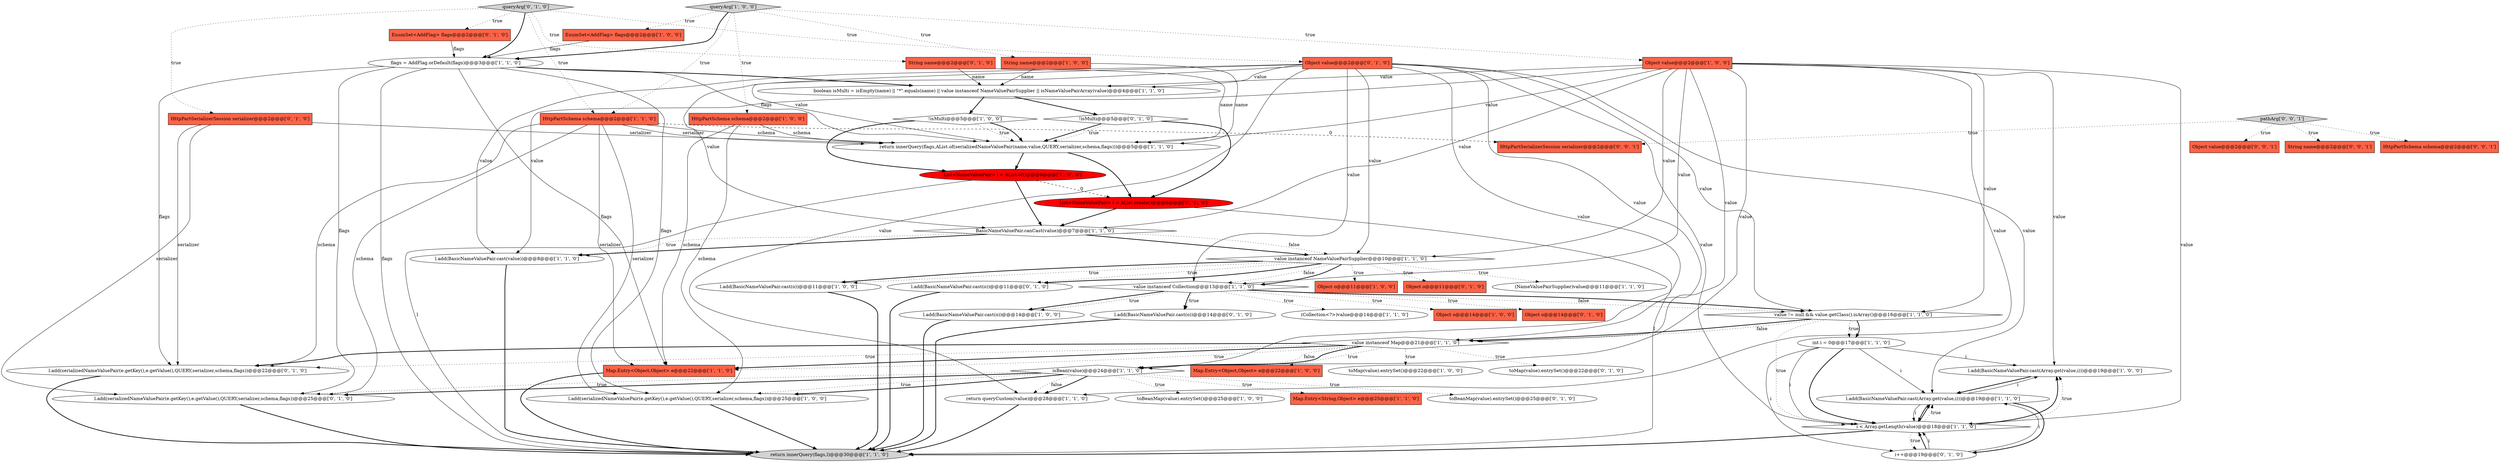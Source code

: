 digraph {
38 [style = filled, label = "l.add(serializedNameValuePair(e.getKey(),e.getValue(),QUERY,serializer,schema,flags))@@@25@@@['0', '1', '0']", fillcolor = white, shape = ellipse image = "AAA0AAABBB2BBB"];
12 [style = filled, label = "isBean(value)@@@24@@@['1', '1', '0']", fillcolor = white, shape = diamond image = "AAA0AAABBB1BBB"];
43 [style = filled, label = "l.add(serializedNameValuePair(e.getKey(),e.getValue(),QUERY,serializer,schema,flags))@@@22@@@['0', '1', '0']", fillcolor = white, shape = ellipse image = "AAA0AAABBB2BBB"];
54 [style = filled, label = "Object value@@@2@@@['0', '0', '1']", fillcolor = tomato, shape = box image = "AAA0AAABBB3BBB"];
34 [style = filled, label = "Map.Entry<Object,Object> e@@@22@@@['1', '1', '0']", fillcolor = tomato, shape = box image = "AAA0AAABBB1BBB"];
22 [style = filled, label = "value instanceof Map@@@21@@@['1', '1', '0']", fillcolor = white, shape = diamond image = "AAA0AAABBB1BBB"];
55 [style = filled, label = "String name@@@2@@@['0', '0', '1']", fillcolor = tomato, shape = box image = "AAA0AAABBB3BBB"];
50 [style = filled, label = "HttpPartSerializerSession serializer@@@2@@@['0', '1', '0']", fillcolor = tomato, shape = box image = "AAA0AAABBB2BBB"];
33 [style = filled, label = "(NameValuePairSupplier)value@@@11@@@['1', '1', '0']", fillcolor = white, shape = ellipse image = "AAA0AAABBB1BBB"];
36 [style = filled, label = "!isMulti@@@5@@@['0', '1', '0']", fillcolor = white, shape = diamond image = "AAA0AAABBB2BBB"];
47 [style = filled, label = "l.add(BasicNameValuePair.cast(o))@@@14@@@['0', '1', '0']", fillcolor = white, shape = ellipse image = "AAA0AAABBB2BBB"];
46 [style = filled, label = "l.add(BasicNameValuePair.cast(o))@@@11@@@['0', '1', '0']", fillcolor = white, shape = ellipse image = "AAA0AAABBB2BBB"];
35 [style = filled, label = "return innerQuery(flags,AList.of(serializedNameValuePair(name,value,QUERY,serializer,schema,flags)))@@@5@@@['1', '1', '0']", fillcolor = white, shape = ellipse image = "AAA0AAABBB1BBB"];
9 [style = filled, label = "l.add(BasicNameValuePair.cast(Array.get(value,i)))@@@19@@@['1', '0', '0']", fillcolor = white, shape = ellipse image = "AAA0AAABBB1BBB"];
28 [style = filled, label = "toBeanMap(value).entrySet()@@@25@@@['1', '0', '0']", fillcolor = white, shape = ellipse image = "AAA0AAABBB1BBB"];
3 [style = filled, label = "return innerQuery(flags,l)@@@30@@@['1', '1', '0']", fillcolor = lightgray, shape = ellipse image = "AAA0AAABBB1BBB"];
45 [style = filled, label = "toMap(value).entrySet()@@@22@@@['0', '1', '0']", fillcolor = white, shape = ellipse image = "AAA0AAABBB2BBB"];
8 [style = filled, label = "HttpPartSchema schema@@@2@@@['1', '0', '0']", fillcolor = tomato, shape = box image = "AAA0AAABBB1BBB"];
29 [style = filled, label = "Map.Entry<String,Object> e@@@25@@@['1', '1', '0']", fillcolor = tomato, shape = box image = "AAA0AAABBB1BBB"];
37 [style = filled, label = "List<NameValuePair> l = AList.create()@@@6@@@['0', '1', '0']", fillcolor = red, shape = ellipse image = "AAA1AAABBB2BBB"];
23 [style = filled, label = "l.add(serializedNameValuePair(e.getKey(),e.getValue(),QUERY,serializer,schema,flags))@@@25@@@['1', '0', '0']", fillcolor = white, shape = ellipse image = "AAA0AAABBB1BBB"];
44 [style = filled, label = "toBeanMap(value).entrySet()@@@25@@@['0', '1', '0']", fillcolor = white, shape = ellipse image = "AAA0AAABBB2BBB"];
53 [style = filled, label = "pathArg['0', '0', '1']", fillcolor = lightgray, shape = diamond image = "AAA0AAABBB3BBB"];
5 [style = filled, label = "!isMulti@@@5@@@['1', '0', '0']", fillcolor = white, shape = diamond image = "AAA0AAABBB1BBB"];
21 [style = filled, label = "queryArg['1', '0', '0']", fillcolor = lightgray, shape = diamond image = "AAA0AAABBB1BBB"];
20 [style = filled, label = "l.add(BasicNameValuePair.cast(Array.get(value,i)))@@@19@@@['1', '1', '0']", fillcolor = white, shape = ellipse image = "AAA0AAABBB1BBB"];
32 [style = filled, label = "l.add(BasicNameValuePair.cast(o))@@@11@@@['1', '0', '0']", fillcolor = white, shape = ellipse image = "AAA0AAABBB1BBB"];
26 [style = filled, label = "Object o@@@11@@@['1', '0', '0']", fillcolor = tomato, shape = box image = "AAA0AAABBB1BBB"];
17 [style = filled, label = "l.add(BasicNameValuePair.cast(value))@@@8@@@['1', '1', '0']", fillcolor = white, shape = ellipse image = "AAA0AAABBB1BBB"];
51 [style = filled, label = "i++@@@19@@@['0', '1', '0']", fillcolor = white, shape = ellipse image = "AAA0AAABBB2BBB"];
41 [style = filled, label = "EnumSet<AddFlag> flags@@@2@@@['0', '1', '0']", fillcolor = tomato, shape = box image = "AAA0AAABBB2BBB"];
15 [style = filled, label = "value != null && value.getClass().isArray()@@@16@@@['1', '1', '0']", fillcolor = white, shape = diamond image = "AAA0AAABBB1BBB"];
16 [style = filled, label = "HttpPartSchema schema@@@2@@@['1', '1', '0']", fillcolor = tomato, shape = box image = "AAA0AAABBB1BBB"];
24 [style = filled, label = "return queryCustom(value)@@@28@@@['1', '1', '0']", fillcolor = white, shape = ellipse image = "AAA0AAABBB1BBB"];
48 [style = filled, label = "Object value@@@2@@@['0', '1', '0']", fillcolor = tomato, shape = box image = "AAA0AAABBB2BBB"];
6 [style = filled, label = "Map.Entry<Object,Object> e@@@22@@@['1', '0', '0']", fillcolor = tomato, shape = box image = "AAA0AAABBB1BBB"];
11 [style = filled, label = "value instanceof Collection@@@13@@@['1', '1', '0']", fillcolor = white, shape = diamond image = "AAA0AAABBB1BBB"];
56 [style = filled, label = "HttpPartSerializerSession serializer@@@2@@@['0', '0', '1']", fillcolor = tomato, shape = box image = "AAA0AAABBB3BBB"];
40 [style = filled, label = "Object o@@@11@@@['0', '1', '0']", fillcolor = tomato, shape = box image = "AAA0AAABBB2BBB"];
42 [style = filled, label = "String name@@@2@@@['0', '1', '0']", fillcolor = tomato, shape = box image = "AAA0AAABBB2BBB"];
2 [style = filled, label = "int i = 0@@@17@@@['1', '1', '0']", fillcolor = white, shape = ellipse image = "AAA0AAABBB1BBB"];
49 [style = filled, label = "queryArg['0', '1', '0']", fillcolor = lightgray, shape = diamond image = "AAA0AAABBB2BBB"];
7 [style = filled, label = "EnumSet<AddFlag> flags@@@2@@@['1', '0', '0']", fillcolor = tomato, shape = box image = "AAA0AAABBB1BBB"];
27 [style = filled, label = "(Collection<?>)value@@@14@@@['1', '1', '0']", fillcolor = white, shape = ellipse image = "AAA0AAABBB1BBB"];
30 [style = filled, label = "value instanceof NameValuePairSupplier@@@10@@@['1', '1', '0']", fillcolor = white, shape = diamond image = "AAA0AAABBB1BBB"];
18 [style = filled, label = "l.add(BasicNameValuePair.cast(o))@@@14@@@['1', '0', '0']", fillcolor = white, shape = ellipse image = "AAA0AAABBB1BBB"];
31 [style = filled, label = "List<NameValuePair> l = AList.of()@@@6@@@['1', '0', '0']", fillcolor = red, shape = ellipse image = "AAA1AAABBB1BBB"];
4 [style = filled, label = "String name@@@2@@@['1', '0', '0']", fillcolor = tomato, shape = box image = "AAA0AAABBB1BBB"];
0 [style = filled, label = "flags = AddFlag.orDefault(flags)@@@3@@@['1', '1', '0']", fillcolor = white, shape = ellipse image = "AAA0AAABBB1BBB"];
14 [style = filled, label = "BasicNameValuePair.canCast(value)@@@7@@@['1', '1', '0']", fillcolor = white, shape = diamond image = "AAA0AAABBB1BBB"];
25 [style = filled, label = "boolean isMulti = isEmpty(name) || \"*\".equals(name) || value instanceof NameValuePairSupplier || isNameValuePairArray(value)@@@4@@@['1', '1', '0']", fillcolor = white, shape = ellipse image = "AAA0AAABBB1BBB"];
52 [style = filled, label = "HttpPartSchema schema@@@2@@@['0', '0', '1']", fillcolor = tomato, shape = box image = "AAA0AAABBB3BBB"];
19 [style = filled, label = "Object o@@@14@@@['1', '0', '0']", fillcolor = tomato, shape = box image = "AAA0AAABBB1BBB"];
39 [style = filled, label = "Object o@@@14@@@['0', '1', '0']", fillcolor = tomato, shape = box image = "AAA0AAABBB2BBB"];
13 [style = filled, label = "Object value@@@2@@@['1', '0', '0']", fillcolor = tomato, shape = box image = "AAA0AAABBB1BBB"];
1 [style = filled, label = "i < Array.getLength(value)@@@18@@@['1', '1', '0']", fillcolor = white, shape = diamond image = "AAA0AAABBB1BBB"];
10 [style = filled, label = "toMap(value).entrySet()@@@22@@@['1', '0', '0']", fillcolor = white, shape = ellipse image = "AAA0AAABBB1BBB"];
13->15 [style = solid, label="value"];
31->3 [style = solid, label="l"];
2->9 [style = solid, label="i"];
18->3 [style = bold, label=""];
14->30 [style = dotted, label="false"];
16->23 [style = solid, label="serializer"];
30->11 [style = dotted, label="false"];
21->8 [style = dotted, label="true"];
11->15 [style = dotted, label="false"];
7->0 [style = solid, label="flags"];
4->25 [style = solid, label="name"];
16->43 [style = solid, label="schema"];
1->20 [style = bold, label=""];
53->52 [style = dotted, label="true"];
14->17 [style = bold, label=""];
51->1 [style = bold, label=""];
49->0 [style = bold, label=""];
2->51 [style = solid, label="i"];
48->25 [style = solid, label="value"];
13->24 [style = solid, label="value"];
53->55 [style = dotted, label="true"];
30->11 [style = bold, label=""];
43->3 [style = bold, label=""];
12->38 [style = bold, label=""];
35->37 [style = bold, label=""];
0->25 [style = bold, label=""];
30->46 [style = bold, label=""];
21->7 [style = dotted, label="true"];
30->46 [style = dotted, label="true"];
20->1 [style = solid, label="i"];
16->38 [style = solid, label="schema"];
13->14 [style = solid, label="value"];
0->23 [style = solid, label="flags"];
16->34 [style = solid, label="serializer"];
32->3 [style = bold, label=""];
0->3 [style = solid, label="flags"];
49->48 [style = dotted, label="true"];
30->33 [style = dotted, label="true"];
31->14 [style = bold, label=""];
13->35 [style = solid, label="value"];
35->31 [style = bold, label=""];
48->30 [style = solid, label="value"];
48->35 [style = solid, label="value"];
14->30 [style = bold, label=""];
21->0 [style = bold, label=""];
12->23 [style = dotted, label="true"];
25->36 [style = bold, label=""];
15->2 [style = dotted, label="true"];
12->44 [style = dotted, label="true"];
22->43 [style = bold, label=""];
8->34 [style = solid, label="schema"];
22->43 [style = dotted, label="true"];
23->3 [style = bold, label=""];
11->18 [style = bold, label=""];
8->23 [style = solid, label="schema"];
51->1 [style = solid, label="i"];
11->39 [style = dotted, label="true"];
49->41 [style = dotted, label="true"];
12->24 [style = dotted, label="false"];
50->43 [style = solid, label="serializer"];
2->1 [style = solid, label="i"];
30->32 [style = dotted, label="true"];
21->13 [style = dotted, label="true"];
1->51 [style = dotted, label="true"];
11->19 [style = dotted, label="true"];
36->37 [style = bold, label=""];
22->12 [style = dotted, label="false"];
21->16 [style = dotted, label="true"];
36->35 [style = bold, label=""];
24->3 [style = bold, label=""];
51->20 [style = solid, label="i"];
13->30 [style = solid, label="value"];
13->11 [style = solid, label="value"];
47->3 [style = bold, label=""];
13->25 [style = solid, label="value"];
2->1 [style = bold, label=""];
48->12 [style = solid, label="value"];
48->20 [style = solid, label="value"];
13->1 [style = solid, label="value"];
42->25 [style = solid, label="name"];
1->3 [style = bold, label=""];
49->50 [style = dotted, label="true"];
30->32 [style = bold, label=""];
13->17 [style = solid, label="value"];
9->20 [style = bold, label=""];
20->1 [style = bold, label=""];
37->3 [style = solid, label="l"];
12->24 [style = bold, label=""];
0->35 [style = solid, label="flags"];
31->37 [style = dashed, label="0"];
0->38 [style = solid, label="flags"];
38->3 [style = bold, label=""];
1->9 [style = bold, label=""];
49->42 [style = dotted, label="true"];
15->22 [style = bold, label=""];
2->20 [style = solid, label="i"];
14->17 [style = dotted, label="true"];
5->35 [style = dotted, label="true"];
11->27 [style = dotted, label="true"];
53->56 [style = dotted, label="true"];
48->11 [style = solid, label="value"];
1->9 [style = dotted, label="true"];
20->51 [style = bold, label=""];
17->3 [style = bold, label=""];
48->17 [style = solid, label="value"];
11->47 [style = bold, label=""];
25->5 [style = bold, label=""];
11->47 [style = dotted, label="true"];
16->35 [style = solid, label="schema"];
50->38 [style = solid, label="serializer"];
48->24 [style = solid, label="value"];
13->12 [style = solid, label="value"];
15->22 [style = dotted, label="false"];
1->20 [style = dotted, label="true"];
5->35 [style = bold, label=""];
48->14 [style = solid, label="value"];
46->3 [style = bold, label=""];
49->16 [style = dotted, label="true"];
22->34 [style = dotted, label="true"];
16->35 [style = solid, label="serializer"];
48->1 [style = solid, label="value"];
8->35 [style = solid, label="schema"];
15->2 [style = bold, label=""];
0->34 [style = solid, label="flags"];
22->10 [style = dotted, label="true"];
12->29 [style = dotted, label="true"];
30->26 [style = dotted, label="true"];
12->38 [style = dotted, label="true"];
11->18 [style = dotted, label="true"];
13->22 [style = solid, label="value"];
0->43 [style = solid, label="flags"];
22->6 [style = dotted, label="true"];
21->4 [style = dotted, label="true"];
30->40 [style = dotted, label="true"];
22->45 [style = dotted, label="true"];
11->15 [style = bold, label=""];
12->28 [style = dotted, label="true"];
13->9 [style = solid, label="value"];
37->14 [style = bold, label=""];
16->56 [style = dashed, label="0"];
5->31 [style = bold, label=""];
50->35 [style = solid, label="serializer"];
34->3 [style = bold, label=""];
4->35 [style = solid, label="name"];
22->12 [style = bold, label=""];
15->1 [style = dotted, label="true"];
48->15 [style = solid, label="value"];
22->34 [style = bold, label=""];
48->22 [style = solid, label="value"];
42->35 [style = solid, label="name"];
12->23 [style = bold, label=""];
36->35 [style = dotted, label="true"];
53->54 [style = dotted, label="true"];
20->9 [style = solid, label="i"];
41->0 [style = solid, label="flags"];
}
